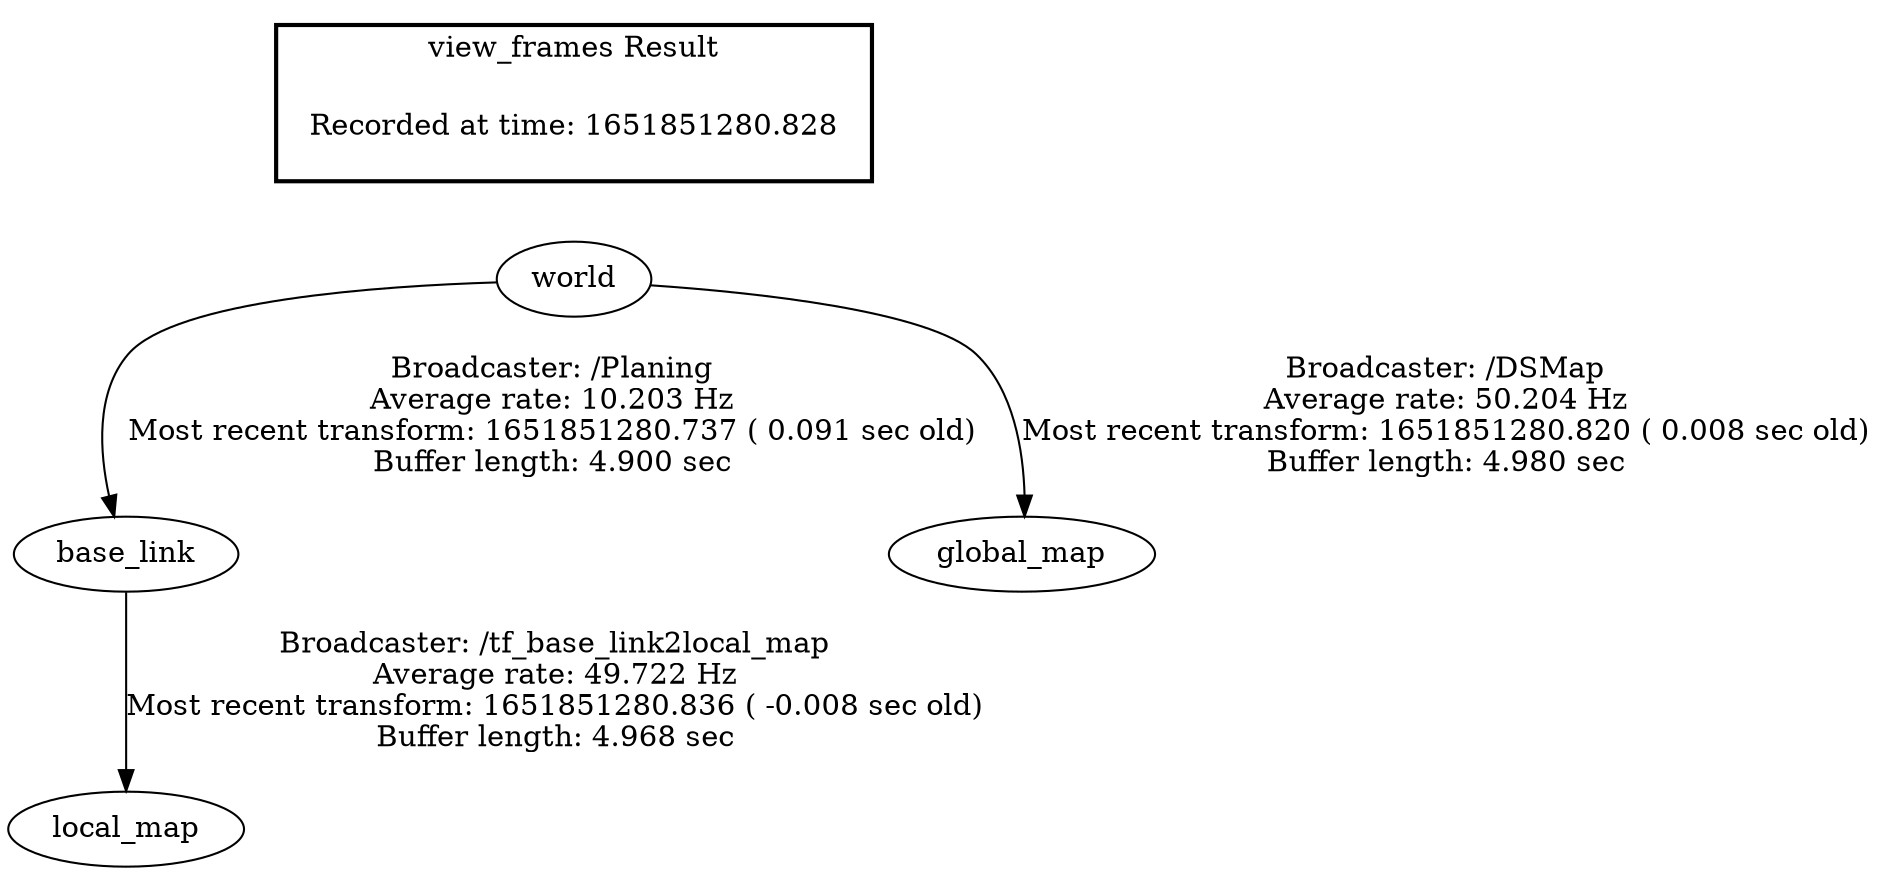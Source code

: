 digraph G {
"world" -> "base_link"[label="Broadcaster: /Planing\nAverage rate: 10.203 Hz\nMost recent transform: 1651851280.737 ( 0.091 sec old)\nBuffer length: 4.900 sec\n"];
"world" -> "global_map"[label="Broadcaster: /DSMap\nAverage rate: 50.204 Hz\nMost recent transform: 1651851280.820 ( 0.008 sec old)\nBuffer length: 4.980 sec\n"];
"base_link" -> "local_map"[label="Broadcaster: /tf_base_link2local_map\nAverage rate: 49.722 Hz\nMost recent transform: 1651851280.836 ( -0.008 sec old)\nBuffer length: 4.968 sec\n"];
edge [style=invis];
 subgraph cluster_legend { style=bold; color=black; label ="view_frames Result";
"Recorded at time: 1651851280.828"[ shape=plaintext ] ;
 }->"world";
}